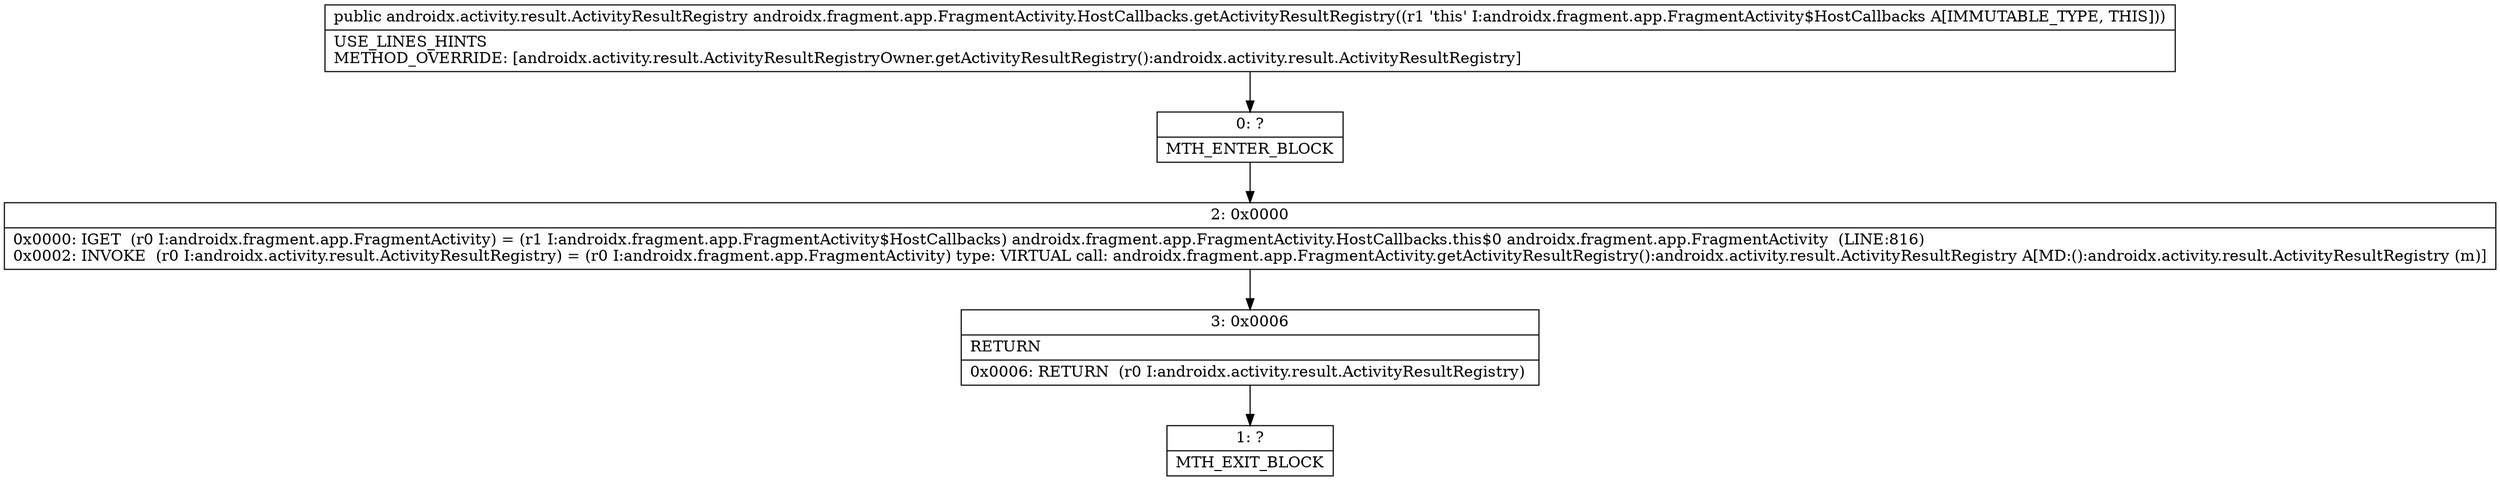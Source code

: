 digraph "CFG forandroidx.fragment.app.FragmentActivity.HostCallbacks.getActivityResultRegistry()Landroidx\/activity\/result\/ActivityResultRegistry;" {
Node_0 [shape=record,label="{0\:\ ?|MTH_ENTER_BLOCK\l}"];
Node_2 [shape=record,label="{2\:\ 0x0000|0x0000: IGET  (r0 I:androidx.fragment.app.FragmentActivity) = (r1 I:androidx.fragment.app.FragmentActivity$HostCallbacks) androidx.fragment.app.FragmentActivity.HostCallbacks.this$0 androidx.fragment.app.FragmentActivity  (LINE:816)\l0x0002: INVOKE  (r0 I:androidx.activity.result.ActivityResultRegistry) = (r0 I:androidx.fragment.app.FragmentActivity) type: VIRTUAL call: androidx.fragment.app.FragmentActivity.getActivityResultRegistry():androidx.activity.result.ActivityResultRegistry A[MD:():androidx.activity.result.ActivityResultRegistry (m)]\l}"];
Node_3 [shape=record,label="{3\:\ 0x0006|RETURN\l|0x0006: RETURN  (r0 I:androidx.activity.result.ActivityResultRegistry) \l}"];
Node_1 [shape=record,label="{1\:\ ?|MTH_EXIT_BLOCK\l}"];
MethodNode[shape=record,label="{public androidx.activity.result.ActivityResultRegistry androidx.fragment.app.FragmentActivity.HostCallbacks.getActivityResultRegistry((r1 'this' I:androidx.fragment.app.FragmentActivity$HostCallbacks A[IMMUTABLE_TYPE, THIS]))  | USE_LINES_HINTS\lMETHOD_OVERRIDE: [androidx.activity.result.ActivityResultRegistryOwner.getActivityResultRegistry():androidx.activity.result.ActivityResultRegistry]\l}"];
MethodNode -> Node_0;Node_0 -> Node_2;
Node_2 -> Node_3;
Node_3 -> Node_1;
}

